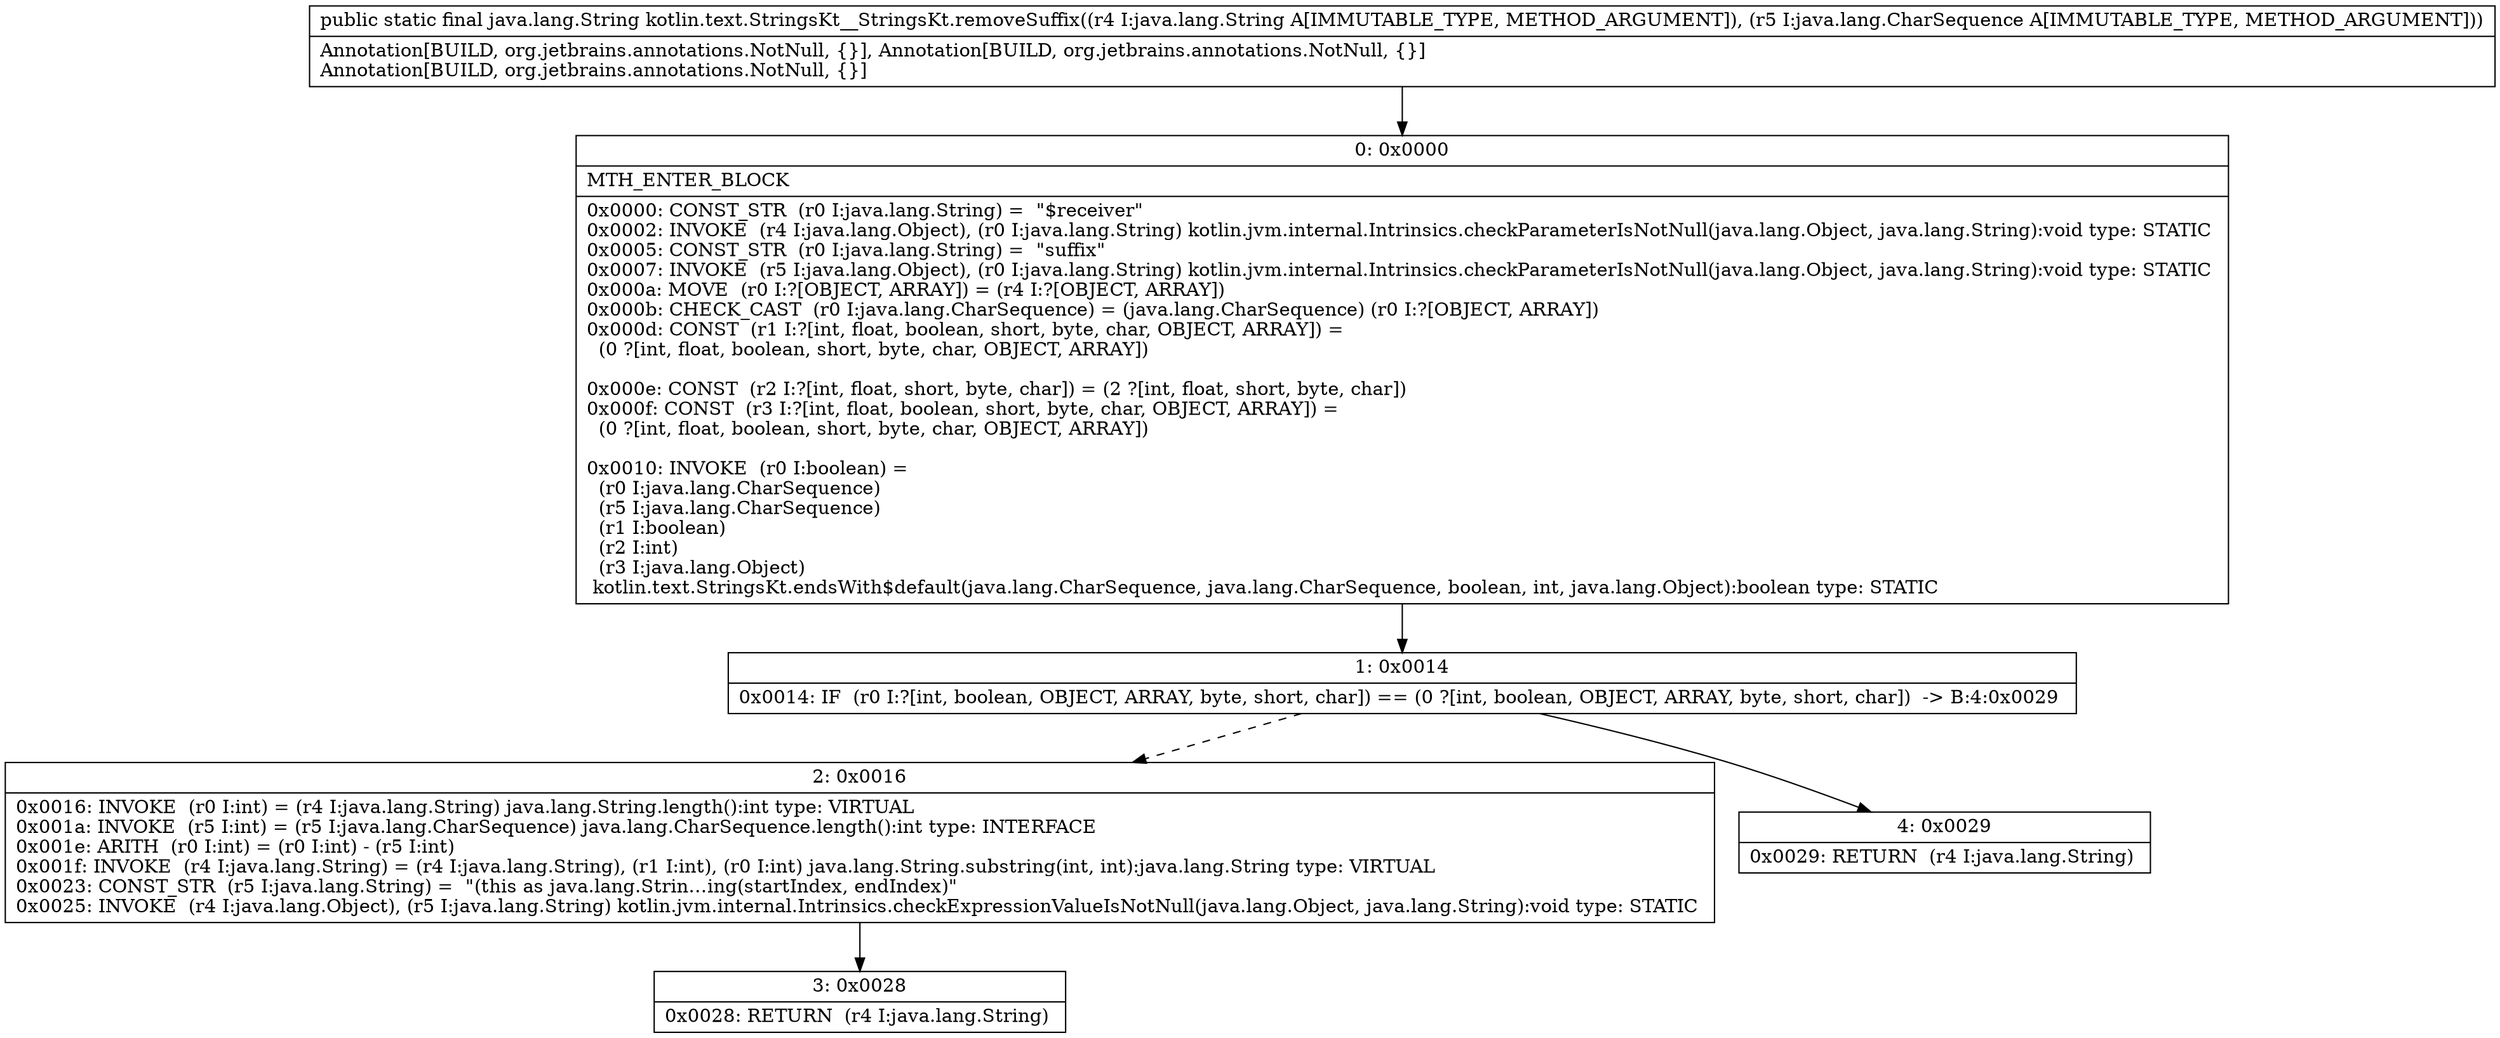 digraph "CFG forkotlin.text.StringsKt__StringsKt.removeSuffix(Ljava\/lang\/String;Ljava\/lang\/CharSequence;)Ljava\/lang\/String;" {
Node_0 [shape=record,label="{0\:\ 0x0000|MTH_ENTER_BLOCK\l|0x0000: CONST_STR  (r0 I:java.lang.String) =  \"$receiver\" \l0x0002: INVOKE  (r4 I:java.lang.Object), (r0 I:java.lang.String) kotlin.jvm.internal.Intrinsics.checkParameterIsNotNull(java.lang.Object, java.lang.String):void type: STATIC \l0x0005: CONST_STR  (r0 I:java.lang.String) =  \"suffix\" \l0x0007: INVOKE  (r5 I:java.lang.Object), (r0 I:java.lang.String) kotlin.jvm.internal.Intrinsics.checkParameterIsNotNull(java.lang.Object, java.lang.String):void type: STATIC \l0x000a: MOVE  (r0 I:?[OBJECT, ARRAY]) = (r4 I:?[OBJECT, ARRAY]) \l0x000b: CHECK_CAST  (r0 I:java.lang.CharSequence) = (java.lang.CharSequence) (r0 I:?[OBJECT, ARRAY]) \l0x000d: CONST  (r1 I:?[int, float, boolean, short, byte, char, OBJECT, ARRAY]) = \l  (0 ?[int, float, boolean, short, byte, char, OBJECT, ARRAY])\l \l0x000e: CONST  (r2 I:?[int, float, short, byte, char]) = (2 ?[int, float, short, byte, char]) \l0x000f: CONST  (r3 I:?[int, float, boolean, short, byte, char, OBJECT, ARRAY]) = \l  (0 ?[int, float, boolean, short, byte, char, OBJECT, ARRAY])\l \l0x0010: INVOKE  (r0 I:boolean) = \l  (r0 I:java.lang.CharSequence)\l  (r5 I:java.lang.CharSequence)\l  (r1 I:boolean)\l  (r2 I:int)\l  (r3 I:java.lang.Object)\l kotlin.text.StringsKt.endsWith$default(java.lang.CharSequence, java.lang.CharSequence, boolean, int, java.lang.Object):boolean type: STATIC \l}"];
Node_1 [shape=record,label="{1\:\ 0x0014|0x0014: IF  (r0 I:?[int, boolean, OBJECT, ARRAY, byte, short, char]) == (0 ?[int, boolean, OBJECT, ARRAY, byte, short, char])  \-\> B:4:0x0029 \l}"];
Node_2 [shape=record,label="{2\:\ 0x0016|0x0016: INVOKE  (r0 I:int) = (r4 I:java.lang.String) java.lang.String.length():int type: VIRTUAL \l0x001a: INVOKE  (r5 I:int) = (r5 I:java.lang.CharSequence) java.lang.CharSequence.length():int type: INTERFACE \l0x001e: ARITH  (r0 I:int) = (r0 I:int) \- (r5 I:int) \l0x001f: INVOKE  (r4 I:java.lang.String) = (r4 I:java.lang.String), (r1 I:int), (r0 I:int) java.lang.String.substring(int, int):java.lang.String type: VIRTUAL \l0x0023: CONST_STR  (r5 I:java.lang.String) =  \"(this as java.lang.Strin…ing(startIndex, endIndex)\" \l0x0025: INVOKE  (r4 I:java.lang.Object), (r5 I:java.lang.String) kotlin.jvm.internal.Intrinsics.checkExpressionValueIsNotNull(java.lang.Object, java.lang.String):void type: STATIC \l}"];
Node_3 [shape=record,label="{3\:\ 0x0028|0x0028: RETURN  (r4 I:java.lang.String) \l}"];
Node_4 [shape=record,label="{4\:\ 0x0029|0x0029: RETURN  (r4 I:java.lang.String) \l}"];
MethodNode[shape=record,label="{public static final java.lang.String kotlin.text.StringsKt__StringsKt.removeSuffix((r4 I:java.lang.String A[IMMUTABLE_TYPE, METHOD_ARGUMENT]), (r5 I:java.lang.CharSequence A[IMMUTABLE_TYPE, METHOD_ARGUMENT]))  | Annotation[BUILD, org.jetbrains.annotations.NotNull, \{\}], Annotation[BUILD, org.jetbrains.annotations.NotNull, \{\}]\lAnnotation[BUILD, org.jetbrains.annotations.NotNull, \{\}]\l}"];
MethodNode -> Node_0;
Node_0 -> Node_1;
Node_1 -> Node_2[style=dashed];
Node_1 -> Node_4;
Node_2 -> Node_3;
}

